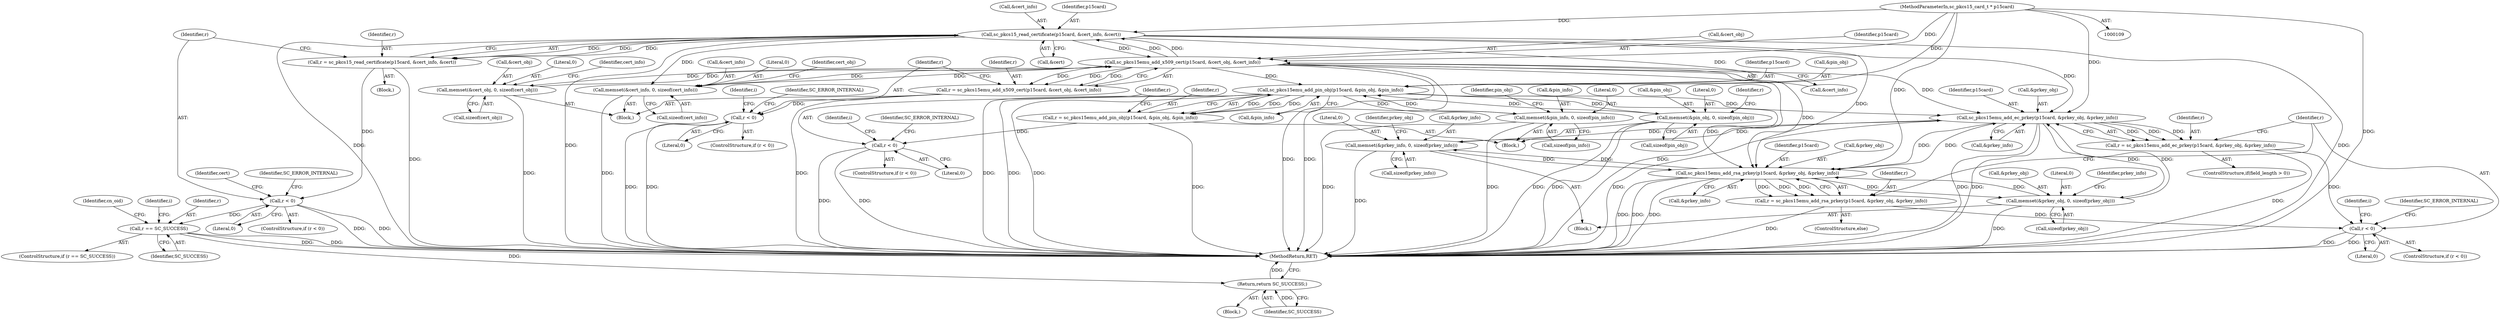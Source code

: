 digraph "0_OpenSC_360e95d45ac4123255a4c796db96337f332160ad#diff-d643a0fa169471dbf2912f4866dc49c5_4@API" {
"1000301" [label="(Call,sc_pkcs15_read_certificate(p15card, &cert_info, &cert))"];
"1000278" [label="(Call,sc_pkcs15emu_add_x509_cert(p15card, &cert_obj, &cert_info))"];
"1000301" [label="(Call,sc_pkcs15_read_certificate(p15card, &cert_info, &cert))"];
"1000110" [label="(MethodParameterIn,sc_pkcs15_card_t * p15card)"];
"1000233" [label="(Call,memset(&cert_obj, 0, sizeof(cert_obj)))"];
"1000227" [label="(Call,memset(&cert_info, 0, sizeof(cert_info)))"];
"1000276" [label="(Call,r = sc_pkcs15emu_add_x509_cert(p15card, &cert_obj, &cert_info))"];
"1000285" [label="(Call,r < 0)"];
"1000299" [label="(Call,r = sc_pkcs15_read_certificate(p15card, &cert_info, &cert))"];
"1000308" [label="(Call,r < 0)"];
"1000351" [label="(Call,r == SC_SUCCESS)"];
"1000825" [label="(Return,return SC_SUCCESS;)"];
"1000646" [label="(Call,sc_pkcs15emu_add_pin_obj(p15card, &pin_obj, &pin_info))"];
"1000467" [label="(Call,memset(&pin_info, 0, sizeof(pin_info)))"];
"1000473" [label="(Call,memset(&pin_obj, 0, sizeof(pin_obj)))"];
"1000644" [label="(Call,r = sc_pkcs15emu_add_pin_obj(p15card, &pin_obj, &pin_info))"];
"1000653" [label="(Call,r < 0)"];
"1000804" [label="(Call,sc_pkcs15emu_add_ec_prkey(p15card, &prkey_obj, &prkey_info))"];
"1000676" [label="(Call,memset(&prkey_info, 0, sizeof(prkey_info)))"];
"1000813" [label="(Call,sc_pkcs15emu_add_rsa_prkey(p15card, &prkey_obj, &prkey_info))"];
"1000682" [label="(Call,memset(&prkey_obj, 0, sizeof(prkey_obj)))"];
"1000811" [label="(Call,r = sc_pkcs15emu_add_rsa_prkey(p15card, &prkey_obj, &prkey_info))"];
"1000820" [label="(Call,r < 0)"];
"1000802" [label="(Call,r = sc_pkcs15emu_add_ec_prkey(p15card, &prkey_obj, &prkey_info))"];
"1000243" [label="(Identifier,cert_info)"];
"1000231" [label="(Call,sizeof(cert_info))"];
"1000810" [label="(ControlStructure,else)"];
"1000808" [label="(Call,&prkey_info)"];
"1000679" [label="(Literal,0)"];
"1000284" [label="(ControlStructure,if (r < 0))"];
"1000645" [label="(Identifier,r)"];
"1000278" [label="(Call,sc_pkcs15emu_add_x509_cert(p15card, &cert_obj, &cert_info))"];
"1000814" [label="(Identifier,p15card)"];
"1000289" [label="(Identifier,SC_ERROR_INTERNAL)"];
"1000825" [label="(Return,return SC_SUCCESS;)"];
"1000305" [label="(Call,&cert)"];
"1000228" [label="(Call,&cert_info)"];
"1000309" [label="(Identifier,r)"];
"1000234" [label="(Call,&cert_obj)"];
"1000317" [label="(Identifier,cert)"];
"1000804" [label="(Call,sc_pkcs15emu_add_ec_prkey(p15card, &prkey_obj, &prkey_info))"];
"1000292" [label="(Identifier,i)"];
"1000819" [label="(ControlStructure,if (r < 0))"];
"1000230" [label="(Literal,0)"];
"1000280" [label="(Call,&cert_obj)"];
"1000310" [label="(Literal,0)"];
"1000666" [label="(Identifier,i)"];
"1000227" [label="(Call,memset(&cert_info, 0, sizeof(cert_info)))"];
"1000474" [label="(Call,&pin_obj)"];
"1000676" [label="(Call,memset(&prkey_info, 0, sizeof(prkey_info)))"];
"1000303" [label="(Call,&cert_info)"];
"1000470" [label="(Literal,0)"];
"1000805" [label="(Identifier,p15card)"];
"1000352" [label="(Identifier,r)"];
"1000822" [label="(Literal,0)"];
"1000287" [label="(Literal,0)"];
"1000476" [label="(Literal,0)"];
"1000650" [label="(Call,&pin_info)"];
"1000473" [label="(Call,memset(&pin_obj, 0, sizeof(pin_obj)))"];
"1000302" [label="(Identifier,p15card)"];
"1000644" [label="(Call,r = sc_pkcs15emu_add_pin_obj(p15card, &pin_obj, &pin_info))"];
"1000308" [label="(Call,r < 0)"];
"1000813" [label="(Call,sc_pkcs15emu_add_rsa_prkey(p15card, &prkey_obj, &prkey_info))"];
"1000285" [label="(Call,r < 0)"];
"1000682" [label="(Call,memset(&prkey_obj, 0, sizeof(prkey_obj)))"];
"1000815" [label="(Call,&prkey_obj)"];
"1000475" [label="(Identifier,pin_obj)"];
"1000277" [label="(Identifier,r)"];
"1000301" [label="(Call,sc_pkcs15_read_certificate(p15card, &cert_info, &cert))"];
"1000686" [label="(Call,sizeof(prkey_obj))"];
"1000307" [label="(ControlStructure,if (r < 0))"];
"1000683" [label="(Call,&prkey_obj)"];
"1000233" [label="(Call,memset(&cert_obj, 0, sizeof(cert_obj)))"];
"1000647" [label="(Identifier,p15card)"];
"1000480" [label="(Identifier,r)"];
"1000680" [label="(Call,sizeof(prkey_info))"];
"1000657" [label="(Identifier,SC_ERROR_INTERNAL)"];
"1000827" [label="(MethodReturn,RET)"];
"1000110" [label="(MethodParameterIn,sc_pkcs15_card_t * p15card)"];
"1000824" [label="(Identifier,SC_ERROR_INTERNAL)"];
"1000215" [label="(Block,)"];
"1000803" [label="(Identifier,r)"];
"1000802" [label="(Call,r = sc_pkcs15emu_add_ec_prkey(p15card, &prkey_obj, &prkey_info))"];
"1000652" [label="(ControlStructure,if (r < 0))"];
"1000351" [label="(Call,r == SC_SUCCESS)"];
"1000350" [label="(ControlStructure,if (r == SC_SUCCESS))"];
"1000300" [label="(Identifier,r)"];
"1000653" [label="(Call,r < 0)"];
"1000655" [label="(Literal,0)"];
"1000276" [label="(Call,r = sc_pkcs15emu_add_x509_cert(p15card, &cert_obj, &cert_info))"];
"1000357" [label="(Identifier,cn_oid)"];
"1000648" [label="(Call,&pin_obj)"];
"1000299" [label="(Call,r = sc_pkcs15_read_certificate(p15card, &cert_info, &cert))"];
"1000237" [label="(Call,sizeof(cert_obj))"];
"1000798" [label="(ControlStructure,if(field_length > 0))"];
"1000235" [label="(Identifier,cert_obj)"];
"1000685" [label="(Literal,0)"];
"1000214" [label="(Identifier,i)"];
"1000111" [label="(Block,)"];
"1000448" [label="(Block,)"];
"1000654" [label="(Identifier,r)"];
"1000286" [label="(Identifier,r)"];
"1000471" [label="(Call,sizeof(pin_info))"];
"1000684" [label="(Identifier,prkey_obj)"];
"1000279" [label="(Identifier,p15card)"];
"1000667" [label="(Block,)"];
"1000294" [label="(Block,)"];
"1000677" [label="(Call,&prkey_info)"];
"1000468" [label="(Call,&pin_info)"];
"1000447" [label="(Identifier,i)"];
"1000811" [label="(Call,r = sc_pkcs15emu_add_rsa_prkey(p15card, &prkey_obj, &prkey_info))"];
"1000820" [label="(Call,r < 0)"];
"1000646" [label="(Call,sc_pkcs15emu_add_pin_obj(p15card, &pin_obj, &pin_info))"];
"1000236" [label="(Literal,0)"];
"1000477" [label="(Call,sizeof(pin_obj))"];
"1000691" [label="(Identifier,prkey_info)"];
"1000817" [label="(Call,&prkey_info)"];
"1000312" [label="(Identifier,SC_ERROR_INTERNAL)"];
"1000467" [label="(Call,memset(&pin_info, 0, sizeof(pin_info)))"];
"1000282" [label="(Call,&cert_info)"];
"1000826" [label="(Identifier,SC_SUCCESS)"];
"1000821" [label="(Identifier,r)"];
"1000353" [label="(Identifier,SC_SUCCESS)"];
"1000812" [label="(Identifier,r)"];
"1000806" [label="(Call,&prkey_obj)"];
"1000301" -> "1000299"  [label="AST: "];
"1000301" -> "1000305"  [label="CFG: "];
"1000302" -> "1000301"  [label="AST: "];
"1000303" -> "1000301"  [label="AST: "];
"1000305" -> "1000301"  [label="AST: "];
"1000299" -> "1000301"  [label="CFG: "];
"1000301" -> "1000827"  [label="DDG: "];
"1000301" -> "1000827"  [label="DDG: "];
"1000301" -> "1000827"  [label="DDG: "];
"1000301" -> "1000227"  [label="DDG: "];
"1000301" -> "1000278"  [label="DDG: "];
"1000301" -> "1000299"  [label="DDG: "];
"1000301" -> "1000299"  [label="DDG: "];
"1000301" -> "1000299"  [label="DDG: "];
"1000278" -> "1000301"  [label="DDG: "];
"1000278" -> "1000301"  [label="DDG: "];
"1000110" -> "1000301"  [label="DDG: "];
"1000301" -> "1000646"  [label="DDG: "];
"1000301" -> "1000804"  [label="DDG: "];
"1000301" -> "1000813"  [label="DDG: "];
"1000278" -> "1000276"  [label="AST: "];
"1000278" -> "1000282"  [label="CFG: "];
"1000279" -> "1000278"  [label="AST: "];
"1000280" -> "1000278"  [label="AST: "];
"1000282" -> "1000278"  [label="AST: "];
"1000276" -> "1000278"  [label="CFG: "];
"1000278" -> "1000827"  [label="DDG: "];
"1000278" -> "1000827"  [label="DDG: "];
"1000278" -> "1000827"  [label="DDG: "];
"1000278" -> "1000227"  [label="DDG: "];
"1000278" -> "1000233"  [label="DDG: "];
"1000278" -> "1000276"  [label="DDG: "];
"1000278" -> "1000276"  [label="DDG: "];
"1000278" -> "1000276"  [label="DDG: "];
"1000110" -> "1000278"  [label="DDG: "];
"1000233" -> "1000278"  [label="DDG: "];
"1000227" -> "1000278"  [label="DDG: "];
"1000278" -> "1000646"  [label="DDG: "];
"1000278" -> "1000804"  [label="DDG: "];
"1000278" -> "1000813"  [label="DDG: "];
"1000110" -> "1000109"  [label="AST: "];
"1000110" -> "1000827"  [label="DDG: "];
"1000110" -> "1000646"  [label="DDG: "];
"1000110" -> "1000804"  [label="DDG: "];
"1000110" -> "1000813"  [label="DDG: "];
"1000233" -> "1000215"  [label="AST: "];
"1000233" -> "1000237"  [label="CFG: "];
"1000234" -> "1000233"  [label="AST: "];
"1000236" -> "1000233"  [label="AST: "];
"1000237" -> "1000233"  [label="AST: "];
"1000243" -> "1000233"  [label="CFG: "];
"1000233" -> "1000827"  [label="DDG: "];
"1000227" -> "1000215"  [label="AST: "];
"1000227" -> "1000231"  [label="CFG: "];
"1000228" -> "1000227"  [label="AST: "];
"1000230" -> "1000227"  [label="AST: "];
"1000231" -> "1000227"  [label="AST: "];
"1000235" -> "1000227"  [label="CFG: "];
"1000227" -> "1000827"  [label="DDG: "];
"1000276" -> "1000215"  [label="AST: "];
"1000277" -> "1000276"  [label="AST: "];
"1000286" -> "1000276"  [label="CFG: "];
"1000276" -> "1000827"  [label="DDG: "];
"1000276" -> "1000285"  [label="DDG: "];
"1000285" -> "1000284"  [label="AST: "];
"1000285" -> "1000287"  [label="CFG: "];
"1000286" -> "1000285"  [label="AST: "];
"1000287" -> "1000285"  [label="AST: "];
"1000289" -> "1000285"  [label="CFG: "];
"1000292" -> "1000285"  [label="CFG: "];
"1000285" -> "1000827"  [label="DDG: "];
"1000285" -> "1000827"  [label="DDG: "];
"1000299" -> "1000294"  [label="AST: "];
"1000300" -> "1000299"  [label="AST: "];
"1000309" -> "1000299"  [label="CFG: "];
"1000299" -> "1000827"  [label="DDG: "];
"1000299" -> "1000308"  [label="DDG: "];
"1000308" -> "1000307"  [label="AST: "];
"1000308" -> "1000310"  [label="CFG: "];
"1000309" -> "1000308"  [label="AST: "];
"1000310" -> "1000308"  [label="AST: "];
"1000312" -> "1000308"  [label="CFG: "];
"1000317" -> "1000308"  [label="CFG: "];
"1000308" -> "1000827"  [label="DDG: "];
"1000308" -> "1000827"  [label="DDG: "];
"1000308" -> "1000351"  [label="DDG: "];
"1000351" -> "1000350"  [label="AST: "];
"1000351" -> "1000353"  [label="CFG: "];
"1000352" -> "1000351"  [label="AST: "];
"1000353" -> "1000351"  [label="AST: "];
"1000357" -> "1000351"  [label="CFG: "];
"1000214" -> "1000351"  [label="CFG: "];
"1000351" -> "1000827"  [label="DDG: "];
"1000351" -> "1000827"  [label="DDG: "];
"1000351" -> "1000825"  [label="DDG: "];
"1000825" -> "1000111"  [label="AST: "];
"1000825" -> "1000826"  [label="CFG: "];
"1000826" -> "1000825"  [label="AST: "];
"1000827" -> "1000825"  [label="CFG: "];
"1000825" -> "1000827"  [label="DDG: "];
"1000826" -> "1000825"  [label="DDG: "];
"1000646" -> "1000644"  [label="AST: "];
"1000646" -> "1000650"  [label="CFG: "];
"1000647" -> "1000646"  [label="AST: "];
"1000648" -> "1000646"  [label="AST: "];
"1000650" -> "1000646"  [label="AST: "];
"1000644" -> "1000646"  [label="CFG: "];
"1000646" -> "1000827"  [label="DDG: "];
"1000646" -> "1000827"  [label="DDG: "];
"1000646" -> "1000827"  [label="DDG: "];
"1000646" -> "1000467"  [label="DDG: "];
"1000646" -> "1000473"  [label="DDG: "];
"1000646" -> "1000644"  [label="DDG: "];
"1000646" -> "1000644"  [label="DDG: "];
"1000646" -> "1000644"  [label="DDG: "];
"1000473" -> "1000646"  [label="DDG: "];
"1000467" -> "1000646"  [label="DDG: "];
"1000646" -> "1000804"  [label="DDG: "];
"1000646" -> "1000813"  [label="DDG: "];
"1000467" -> "1000448"  [label="AST: "];
"1000467" -> "1000471"  [label="CFG: "];
"1000468" -> "1000467"  [label="AST: "];
"1000470" -> "1000467"  [label="AST: "];
"1000471" -> "1000467"  [label="AST: "];
"1000475" -> "1000467"  [label="CFG: "];
"1000467" -> "1000827"  [label="DDG: "];
"1000467" -> "1000827"  [label="DDG: "];
"1000473" -> "1000448"  [label="AST: "];
"1000473" -> "1000477"  [label="CFG: "];
"1000474" -> "1000473"  [label="AST: "];
"1000476" -> "1000473"  [label="AST: "];
"1000477" -> "1000473"  [label="AST: "];
"1000480" -> "1000473"  [label="CFG: "];
"1000473" -> "1000827"  [label="DDG: "];
"1000473" -> "1000827"  [label="DDG: "];
"1000644" -> "1000448"  [label="AST: "];
"1000645" -> "1000644"  [label="AST: "];
"1000654" -> "1000644"  [label="CFG: "];
"1000644" -> "1000827"  [label="DDG: "];
"1000644" -> "1000653"  [label="DDG: "];
"1000653" -> "1000652"  [label="AST: "];
"1000653" -> "1000655"  [label="CFG: "];
"1000654" -> "1000653"  [label="AST: "];
"1000655" -> "1000653"  [label="AST: "];
"1000657" -> "1000653"  [label="CFG: "];
"1000447" -> "1000653"  [label="CFG: "];
"1000653" -> "1000827"  [label="DDG: "];
"1000653" -> "1000827"  [label="DDG: "];
"1000804" -> "1000802"  [label="AST: "];
"1000804" -> "1000808"  [label="CFG: "];
"1000805" -> "1000804"  [label="AST: "];
"1000806" -> "1000804"  [label="AST: "];
"1000808" -> "1000804"  [label="AST: "];
"1000802" -> "1000804"  [label="CFG: "];
"1000804" -> "1000827"  [label="DDG: "];
"1000804" -> "1000827"  [label="DDG: "];
"1000804" -> "1000827"  [label="DDG: "];
"1000804" -> "1000676"  [label="DDG: "];
"1000804" -> "1000682"  [label="DDG: "];
"1000804" -> "1000802"  [label="DDG: "];
"1000804" -> "1000802"  [label="DDG: "];
"1000804" -> "1000802"  [label="DDG: "];
"1000813" -> "1000804"  [label="DDG: "];
"1000682" -> "1000804"  [label="DDG: "];
"1000676" -> "1000804"  [label="DDG: "];
"1000804" -> "1000813"  [label="DDG: "];
"1000676" -> "1000667"  [label="AST: "];
"1000676" -> "1000680"  [label="CFG: "];
"1000677" -> "1000676"  [label="AST: "];
"1000679" -> "1000676"  [label="AST: "];
"1000680" -> "1000676"  [label="AST: "];
"1000684" -> "1000676"  [label="CFG: "];
"1000676" -> "1000827"  [label="DDG: "];
"1000813" -> "1000676"  [label="DDG: "];
"1000676" -> "1000813"  [label="DDG: "];
"1000813" -> "1000811"  [label="AST: "];
"1000813" -> "1000817"  [label="CFG: "];
"1000814" -> "1000813"  [label="AST: "];
"1000815" -> "1000813"  [label="AST: "];
"1000817" -> "1000813"  [label="AST: "];
"1000811" -> "1000813"  [label="CFG: "];
"1000813" -> "1000827"  [label="DDG: "];
"1000813" -> "1000827"  [label="DDG: "];
"1000813" -> "1000827"  [label="DDG: "];
"1000813" -> "1000682"  [label="DDG: "];
"1000813" -> "1000811"  [label="DDG: "];
"1000813" -> "1000811"  [label="DDG: "];
"1000813" -> "1000811"  [label="DDG: "];
"1000682" -> "1000813"  [label="DDG: "];
"1000682" -> "1000667"  [label="AST: "];
"1000682" -> "1000686"  [label="CFG: "];
"1000683" -> "1000682"  [label="AST: "];
"1000685" -> "1000682"  [label="AST: "];
"1000686" -> "1000682"  [label="AST: "];
"1000691" -> "1000682"  [label="CFG: "];
"1000682" -> "1000827"  [label="DDG: "];
"1000811" -> "1000810"  [label="AST: "];
"1000812" -> "1000811"  [label="AST: "];
"1000821" -> "1000811"  [label="CFG: "];
"1000811" -> "1000827"  [label="DDG: "];
"1000811" -> "1000820"  [label="DDG: "];
"1000820" -> "1000819"  [label="AST: "];
"1000820" -> "1000822"  [label="CFG: "];
"1000821" -> "1000820"  [label="AST: "];
"1000822" -> "1000820"  [label="AST: "];
"1000824" -> "1000820"  [label="CFG: "];
"1000666" -> "1000820"  [label="CFG: "];
"1000820" -> "1000827"  [label="DDG: "];
"1000820" -> "1000827"  [label="DDG: "];
"1000802" -> "1000820"  [label="DDG: "];
"1000802" -> "1000798"  [label="AST: "];
"1000803" -> "1000802"  [label="AST: "];
"1000821" -> "1000802"  [label="CFG: "];
"1000802" -> "1000827"  [label="DDG: "];
}
